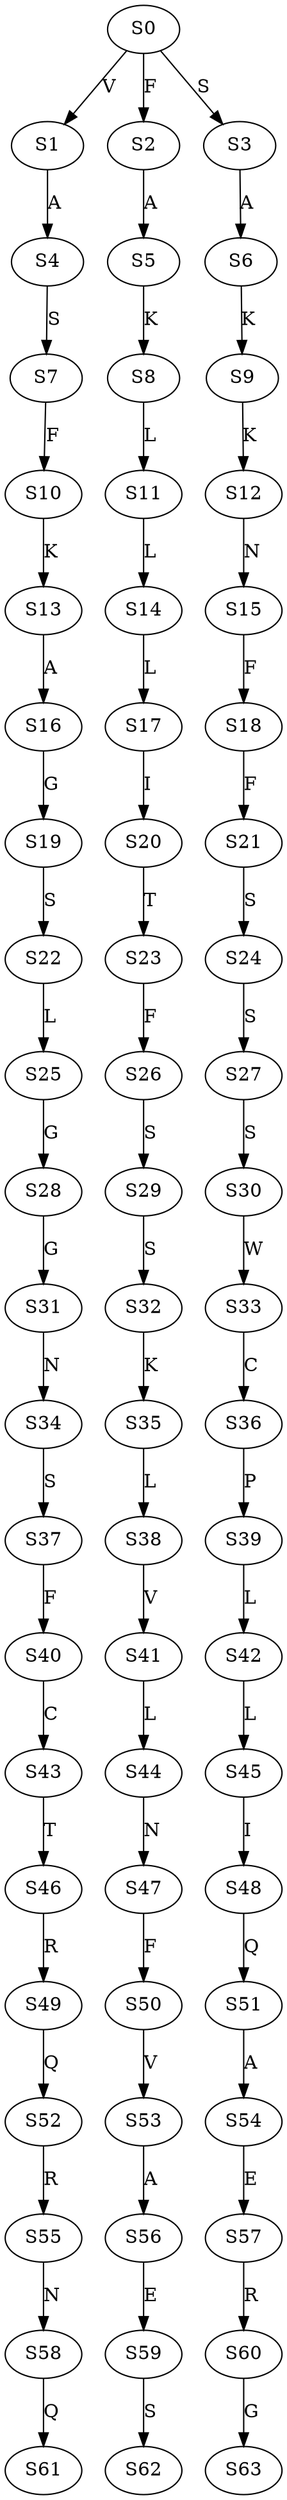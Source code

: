 strict digraph  {
	S0 -> S1 [ label = V ];
	S0 -> S2 [ label = F ];
	S0 -> S3 [ label = S ];
	S1 -> S4 [ label = A ];
	S2 -> S5 [ label = A ];
	S3 -> S6 [ label = A ];
	S4 -> S7 [ label = S ];
	S5 -> S8 [ label = K ];
	S6 -> S9 [ label = K ];
	S7 -> S10 [ label = F ];
	S8 -> S11 [ label = L ];
	S9 -> S12 [ label = K ];
	S10 -> S13 [ label = K ];
	S11 -> S14 [ label = L ];
	S12 -> S15 [ label = N ];
	S13 -> S16 [ label = A ];
	S14 -> S17 [ label = L ];
	S15 -> S18 [ label = F ];
	S16 -> S19 [ label = G ];
	S17 -> S20 [ label = I ];
	S18 -> S21 [ label = F ];
	S19 -> S22 [ label = S ];
	S20 -> S23 [ label = T ];
	S21 -> S24 [ label = S ];
	S22 -> S25 [ label = L ];
	S23 -> S26 [ label = F ];
	S24 -> S27 [ label = S ];
	S25 -> S28 [ label = G ];
	S26 -> S29 [ label = S ];
	S27 -> S30 [ label = S ];
	S28 -> S31 [ label = G ];
	S29 -> S32 [ label = S ];
	S30 -> S33 [ label = W ];
	S31 -> S34 [ label = N ];
	S32 -> S35 [ label = K ];
	S33 -> S36 [ label = C ];
	S34 -> S37 [ label = S ];
	S35 -> S38 [ label = L ];
	S36 -> S39 [ label = P ];
	S37 -> S40 [ label = F ];
	S38 -> S41 [ label = V ];
	S39 -> S42 [ label = L ];
	S40 -> S43 [ label = C ];
	S41 -> S44 [ label = L ];
	S42 -> S45 [ label = L ];
	S43 -> S46 [ label = T ];
	S44 -> S47 [ label = N ];
	S45 -> S48 [ label = I ];
	S46 -> S49 [ label = R ];
	S47 -> S50 [ label = F ];
	S48 -> S51 [ label = Q ];
	S49 -> S52 [ label = Q ];
	S50 -> S53 [ label = V ];
	S51 -> S54 [ label = A ];
	S52 -> S55 [ label = R ];
	S53 -> S56 [ label = A ];
	S54 -> S57 [ label = E ];
	S55 -> S58 [ label = N ];
	S56 -> S59 [ label = E ];
	S57 -> S60 [ label = R ];
	S58 -> S61 [ label = Q ];
	S59 -> S62 [ label = S ];
	S60 -> S63 [ label = G ];
}
